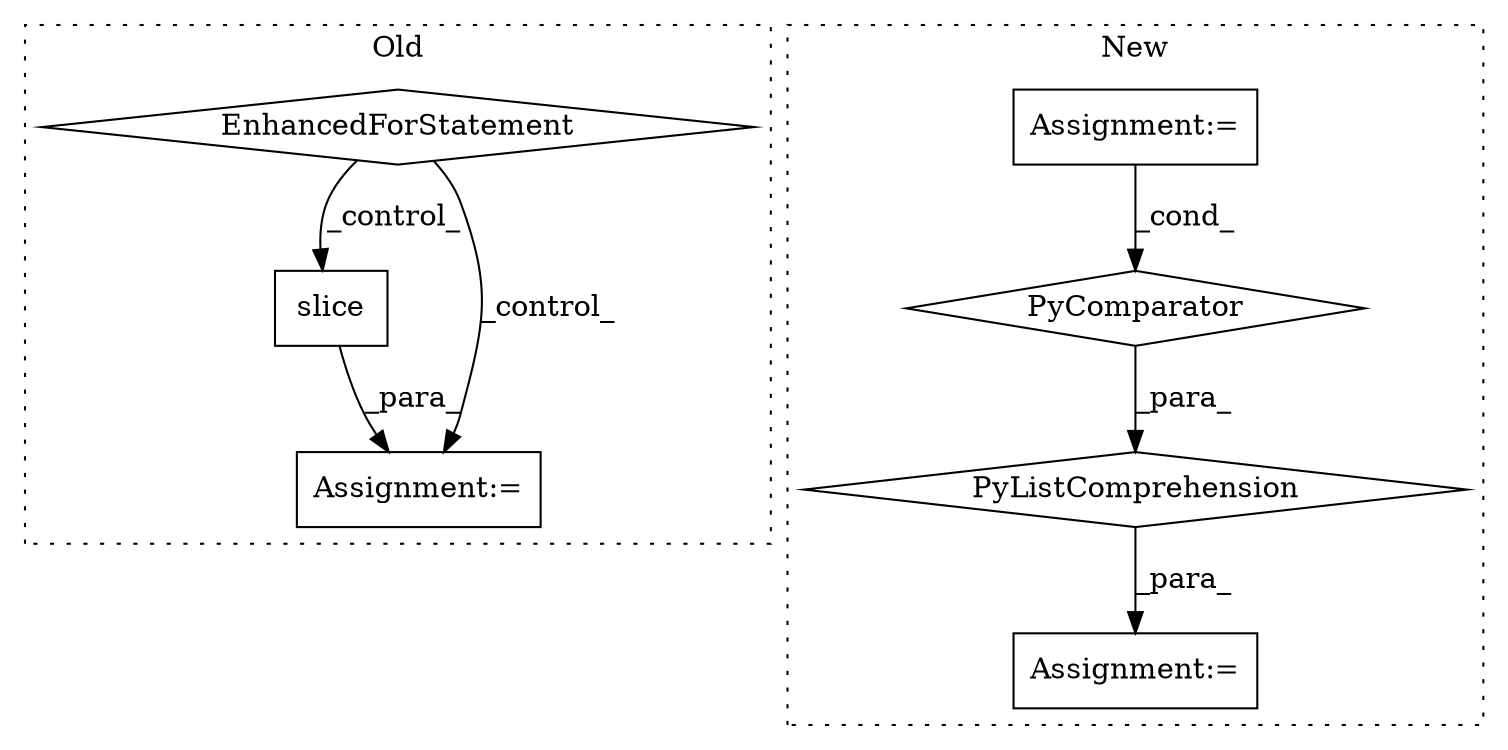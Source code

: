 digraph G {
subgraph cluster0 {
1 [label="slice" a="32" s="1001,1011" l="6,1" shape="box"];
6 [label="Assignment:=" a="7" s="1000" l="1" shape="box"];
7 [label="EnhancedForStatement" a="70" s="855,944" l="53,2" shape="diamond"];
label = "Old";
style="dotted";
}
subgraph cluster1 {
2 [label="PyListComprehension" a="109" s="880" l="150" shape="diamond"];
3 [label="PyComparator" a="113" s="973" l="44" shape="diamond"];
4 [label="Assignment:=" a="7" s="839" l="1" shape="box"];
5 [label="Assignment:=" a="7" s="973" l="44" shape="box"];
label = "New";
style="dotted";
}
1 -> 6 [label="_para_"];
2 -> 4 [label="_para_"];
3 -> 2 [label="_para_"];
5 -> 3 [label="_cond_"];
7 -> 1 [label="_control_"];
7 -> 6 [label="_control_"];
}